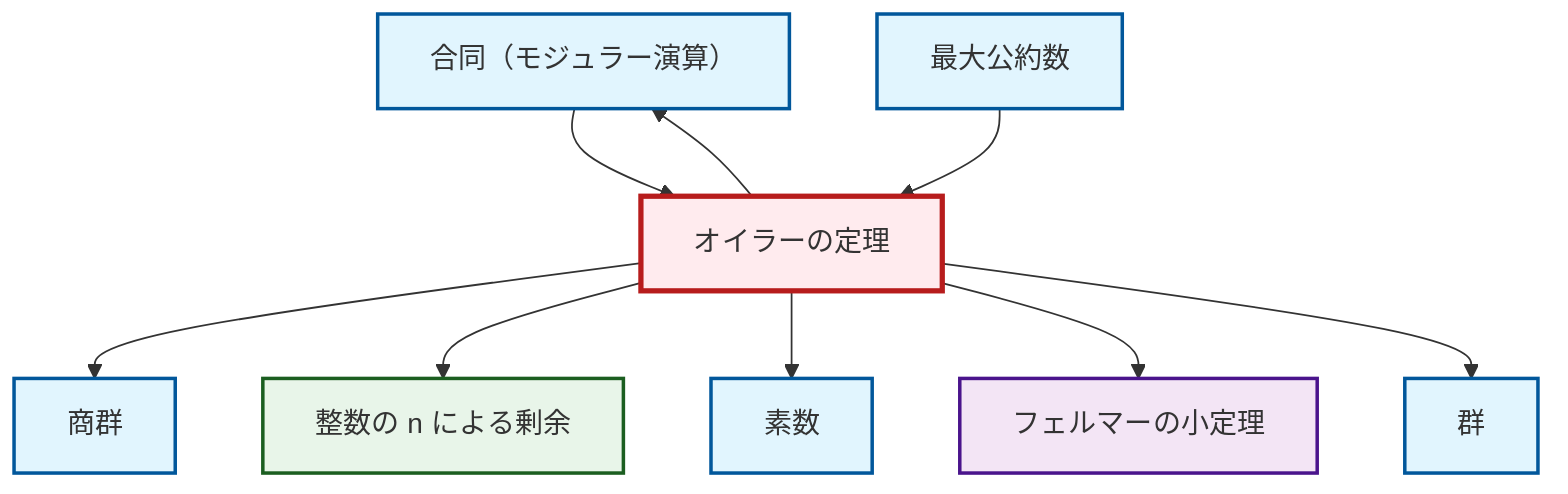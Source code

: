 graph TD
    classDef definition fill:#e1f5fe,stroke:#01579b,stroke-width:2px
    classDef theorem fill:#f3e5f5,stroke:#4a148c,stroke-width:2px
    classDef axiom fill:#fff3e0,stroke:#e65100,stroke-width:2px
    classDef example fill:#e8f5e9,stroke:#1b5e20,stroke-width:2px
    classDef current fill:#ffebee,stroke:#b71c1c,stroke-width:3px
    def-congruence["合同（モジュラー演算）"]:::definition
    def-gcd["最大公約数"]:::definition
    ex-quotient-integers-mod-n["整数の n による剰余"]:::example
    def-prime["素数"]:::definition
    thm-fermat-little["フェルマーの小定理"]:::theorem
    def-group["群"]:::definition
    def-quotient-group["商群"]:::definition
    thm-euler["オイラーの定理"]:::theorem
    thm-euler --> def-quotient-group
    thm-euler --> ex-quotient-integers-mod-n
    thm-euler --> def-prime
    def-congruence --> thm-euler
    thm-euler --> thm-fermat-little
    thm-euler --> def-group
    def-gcd --> thm-euler
    thm-euler --> def-congruence
    class thm-euler current